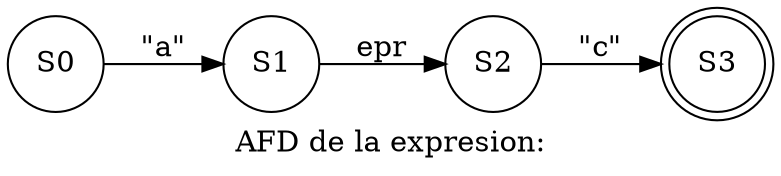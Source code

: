 digraph dot{
rankdir=LR;
 node[shape="circle"];
label = "AFD de la expresion:";
S0[label = "S0"];
S0->S1[label="\"a\""];
S1[label = "S1"];
S1->S2[label="epr"];
S2[label = "S2"];
S2->S3[label="\"c\""];
S3[shape = "doublecircle"];S3[label = "S3"];

}